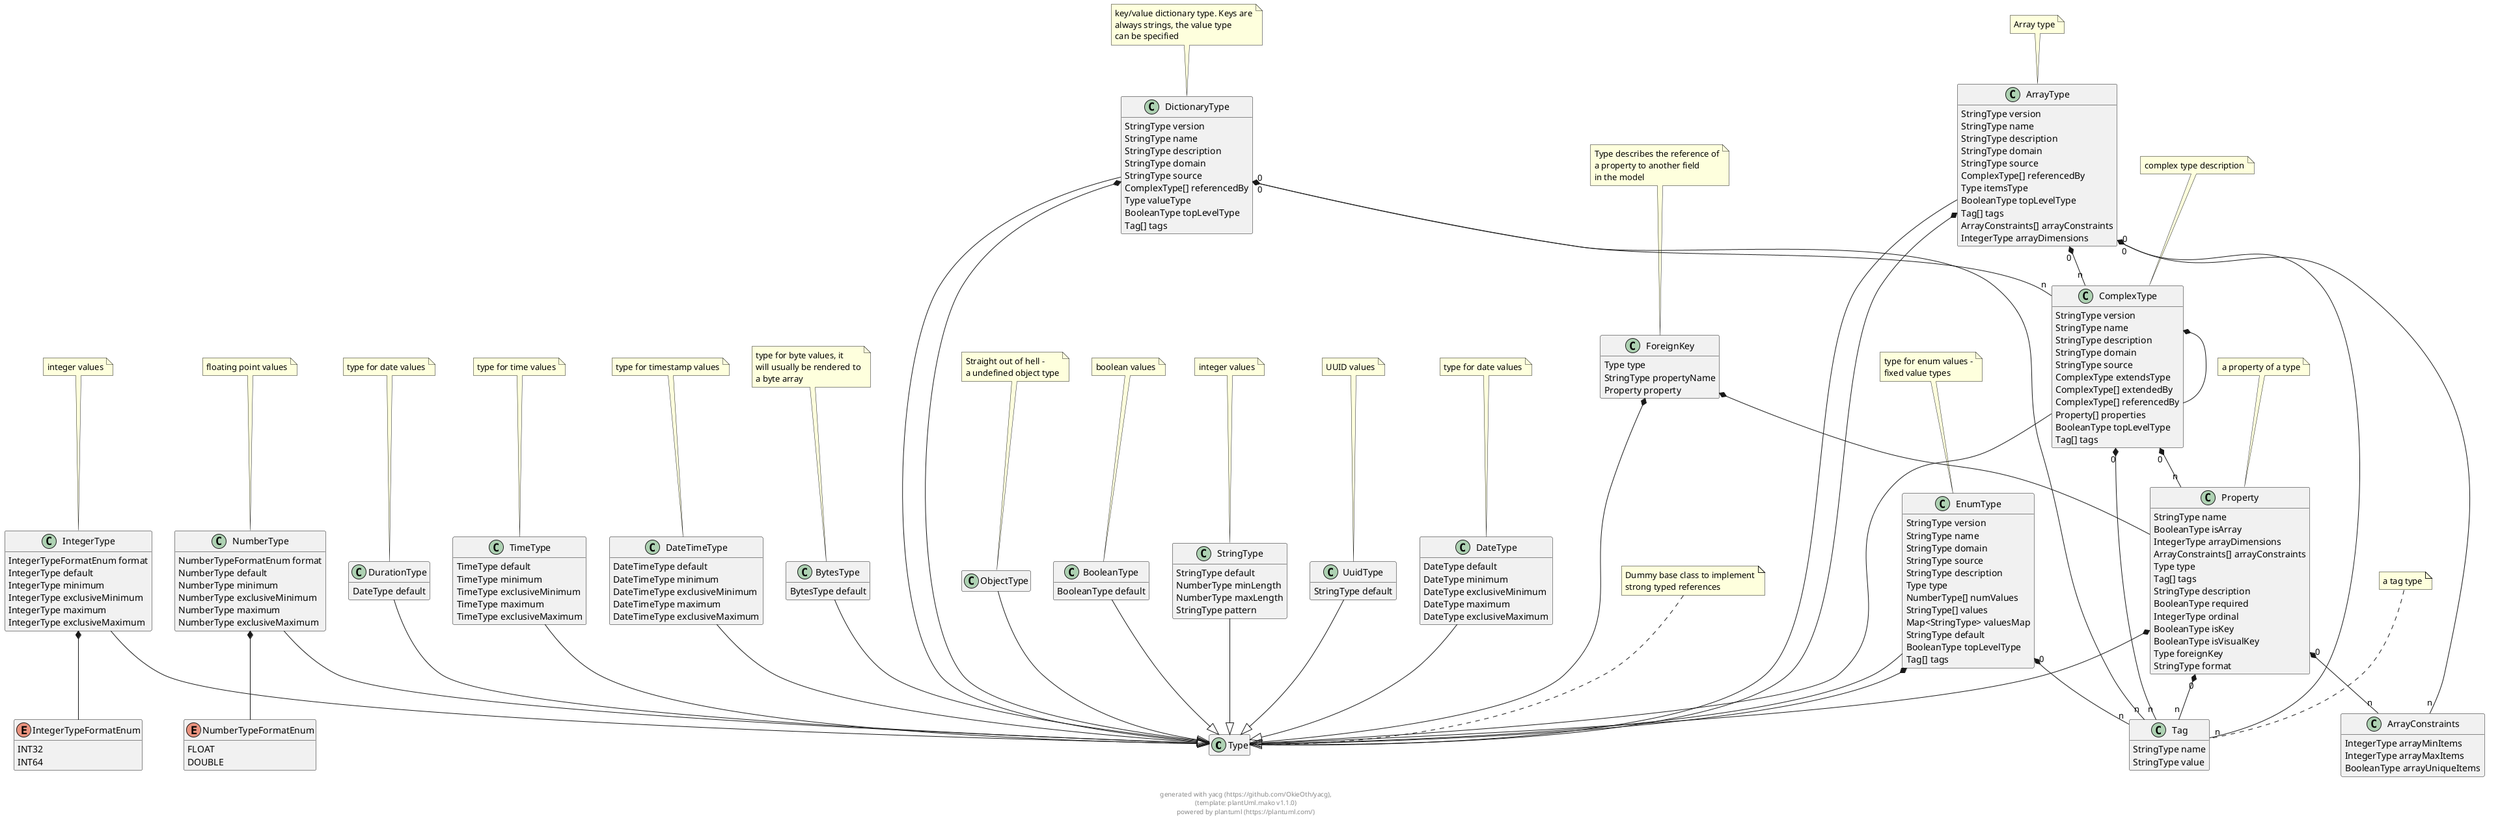 
@startuml
hide empty methods
hide empty fields

class Type {
}

note top: Dummy base class to implement\nstrong typed references

class ObjectType {
}

note top: Straight out of hell -\na undefined object type

ObjectType --|> Type
enum IntegerTypeFormatEnum {
    INT32
    INT64
}


class IntegerType {
        IntegerTypeFormatEnum format
        IntegerType default
        IntegerType minimum
        IntegerType exclusiveMinimum
        IntegerType maximum
        IntegerType exclusiveMaximum
}

note top: integer values

IntegerType --|> Type
enum NumberTypeFormatEnum {
    FLOAT
    DOUBLE
}


class NumberType {
        NumberTypeFormatEnum format
        NumberType default
        NumberType minimum
        NumberType exclusiveMinimum
        NumberType maximum
        NumberType exclusiveMaximum
}

note top: floating point values

NumberType --|> Type
class BooleanType {
        BooleanType default
}

note top: boolean values

BooleanType --|> Type
class StringType {
        StringType default
        NumberType minLength
        NumberType maxLength
        StringType pattern
}

note top: integer values

StringType --|> Type
class UuidType {
        StringType default
}

note top: UUID values

UuidType --|> Type
class Tag {
        StringType name
        StringType value
}

note top: a tag type

class EnumType {
        StringType version
        StringType name
        StringType domain
        StringType source
        StringType description
        Type type
        NumberType[] numValues
        StringType[] values
        Map<StringType> valuesMap
        StringType default
        BooleanType topLevelType
        Tag[] tags
}

note top: type for enum values -\nfixed value types

EnumType --|> Type
class DateType {
        DateType default
        DateType minimum
        DateType exclusiveMinimum
        DateType maximum
        DateType exclusiveMaximum
}

note top: type for date values

DateType --|> Type
class TimeType {
        TimeType default
        TimeType minimum
        TimeType exclusiveMinimum
        TimeType maximum
        TimeType exclusiveMaximum
}

note top: type for time values

TimeType --|> Type
class DateTimeType {
        DateTimeType default
        DateTimeType minimum
        DateTimeType exclusiveMinimum
        DateTimeType maximum
        DateTimeType exclusiveMaximum
}

note top: type for timestamp values

DateTimeType --|> Type
class DurationType {
        DateType default
}

note top: type for date values

DurationType --|> Type
class BytesType {
        BytesType default
}

note top: type for byte values, it\nwill usually be rendered to\na byte array

BytesType --|> Type
class ComplexType {
        StringType version
        StringType name
        StringType description
        StringType domain
        StringType source
        ComplexType extendsType
        ComplexType[] extendedBy
        ComplexType[] referencedBy
        Property[] properties
        BooleanType topLevelType
        Tag[] tags
}

note top: complex type description

ComplexType --|> Type
class Property {
        StringType name
        BooleanType isArray
        IntegerType arrayDimensions
        ArrayConstraints[] arrayConstraints
        Type type
        Tag[] tags
        StringType description
        BooleanType required
        IntegerType ordinal
        BooleanType isKey
        BooleanType isVisualKey
        Type foreignKey
        StringType format
}

note top: a property of a type

class DictionaryType {
        StringType version
        StringType name
        StringType description
        StringType domain
        StringType source
        ComplexType[] referencedBy
        Type valueType
        BooleanType topLevelType
        Tag[] tags
}

note top: key/value dictionary type. Keys are\nalways strings, the value type\ncan be specified

DictionaryType --|> Type
class ArrayConstraints {
        IntegerType arrayMinItems
        IntegerType arrayMaxItems
        BooleanType arrayUniqueItems
}


class ArrayType {
        StringType version
        StringType name
        StringType description
        StringType domain
        StringType source
        ComplexType[] referencedBy
        Type itemsType
        BooleanType topLevelType
        Tag[] tags
        ArrayConstraints[] arrayConstraints
        IntegerType arrayDimensions
}

note top: Array type

ArrayType --|> Type
class ForeignKey {
        Type type
        StringType propertyName
        Property property
}

note top: Type describes the reference of\na property to another field\nin the model


    
    
    
    
IntegerType  *--  IntegerTypeFormatEnum
            






    
    
NumberType  *--  NumberTypeFormatEnum
            






    

    




    

    


    





EnumType  *--  Type
            






EnumType "0" *-- "n" Tag
            

    





    





    





    

    

    





ComplexType  *--  ComplexType
            



ComplexType "0" *-- "n" Property
            


ComplexType "0" *-- "n" Tag
            

    



Property "0" *-- "n" ArrayConstraints
            

Property  *--  Type
            

Property "0" *-- "n" Tag
            








    





DictionaryType "0" *-- "n" ComplexType
            

DictionaryType  *--  Type
            


DictionaryType "0" *-- "n" Tag
            

    



    





ArrayType "0" *-- "n" ComplexType
            

ArrayType  *--  Type
            


ArrayType "0" *-- "n" Tag
            

ArrayType "0" *-- "n" ArrayConstraints
            


    
ForeignKey  *--  Type
            


ForeignKey  *--  Property
            


footer \ngenerated with yacg (https://github.com/OkieOth/yacg),\n(template: plantUml.mako v1.1.0)\npowered by plantuml (https://plantuml.com/)
@enduml